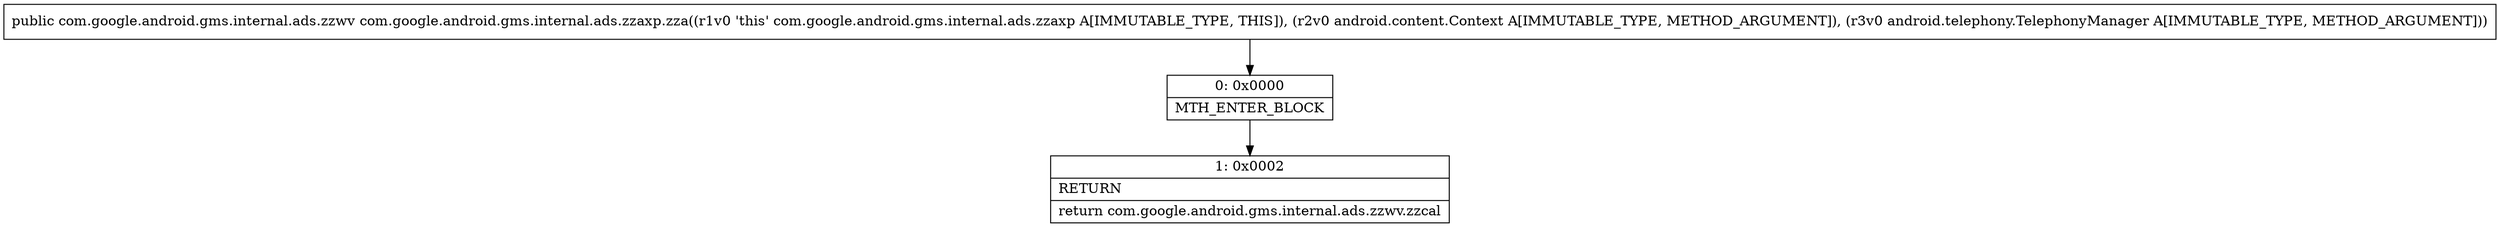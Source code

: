 digraph "CFG forcom.google.android.gms.internal.ads.zzaxp.zza(Landroid\/content\/Context;Landroid\/telephony\/TelephonyManager;)Lcom\/google\/android\/gms\/internal\/ads\/zzwv;" {
Node_0 [shape=record,label="{0\:\ 0x0000|MTH_ENTER_BLOCK\l}"];
Node_1 [shape=record,label="{1\:\ 0x0002|RETURN\l|return com.google.android.gms.internal.ads.zzwv.zzcal\l}"];
MethodNode[shape=record,label="{public com.google.android.gms.internal.ads.zzwv com.google.android.gms.internal.ads.zzaxp.zza((r1v0 'this' com.google.android.gms.internal.ads.zzaxp A[IMMUTABLE_TYPE, THIS]), (r2v0 android.content.Context A[IMMUTABLE_TYPE, METHOD_ARGUMENT]), (r3v0 android.telephony.TelephonyManager A[IMMUTABLE_TYPE, METHOD_ARGUMENT])) }"];
MethodNode -> Node_0;
Node_0 -> Node_1;
}

